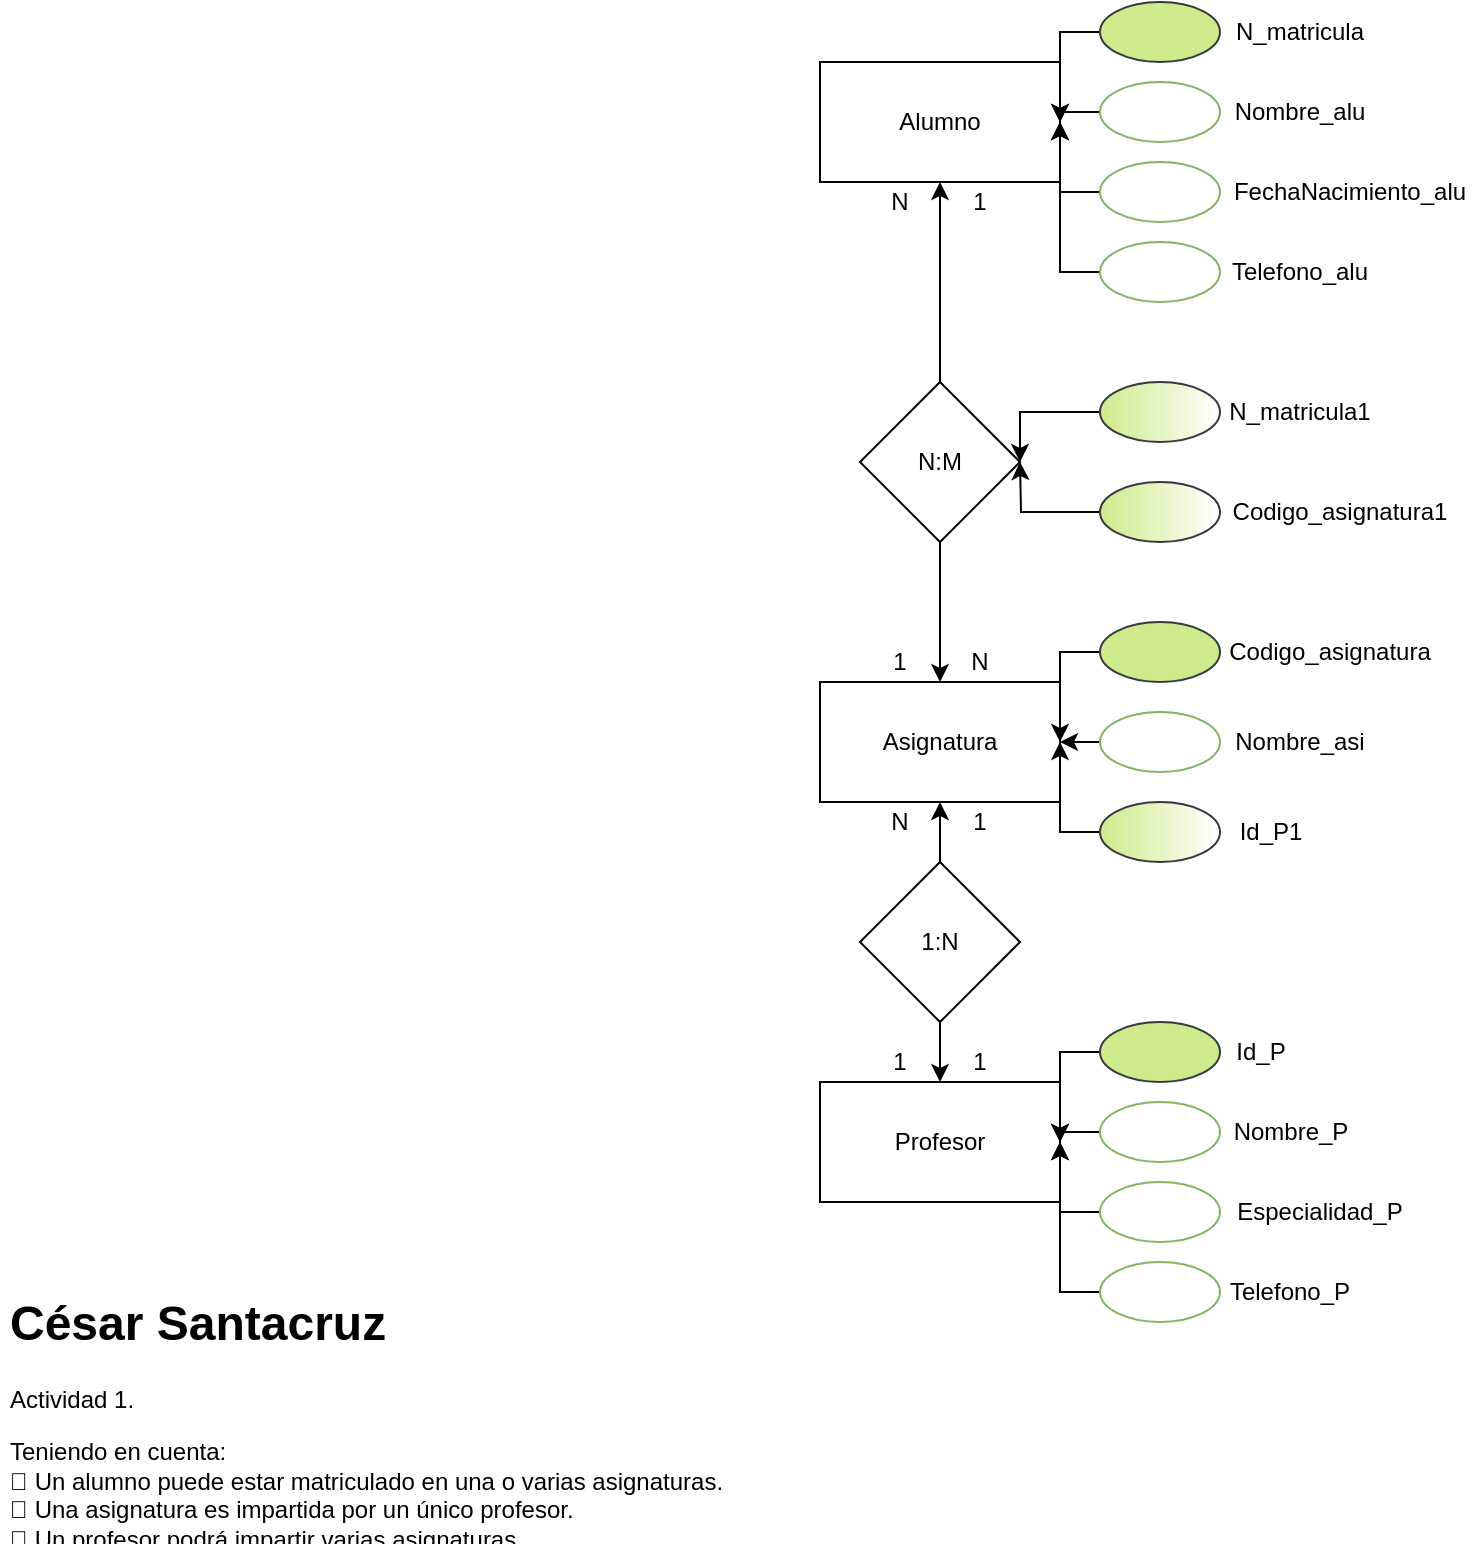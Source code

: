 <mxfile version="13.0.3" type="device"><diagram id="rh0MWhvu5XHq_53TTfsI" name="Page-1"><mxGraphModel dx="1686" dy="862" grid="1" gridSize="10" guides="1" tooltips="1" connect="1" arrows="1" fold="1" page="1" pageScale="1" pageWidth="1169" pageHeight="827" math="0" shadow="0"><root><mxCell id="0"/><mxCell id="1" parent="0"/><mxCell id="1gVGH_8Z15kiKfZJWQI2-1" value="Alumno" style="rounded=0;whiteSpace=wrap;html=1;" vertex="1" parent="1"><mxGeometry x="420" y="79" width="120" height="60" as="geometry"/></mxCell><mxCell id="1gVGH_8Z15kiKfZJWQI2-3" value="Profesor" style="rounded=0;whiteSpace=wrap;html=1;" vertex="1" parent="1"><mxGeometry x="420" y="589" width="120" height="60" as="geometry"/></mxCell><mxCell id="1gVGH_8Z15kiKfZJWQI2-4" value="Asignatura" style="rounded=0;whiteSpace=wrap;html=1;" vertex="1" parent="1"><mxGeometry x="420" y="389" width="120" height="60" as="geometry"/></mxCell><mxCell id="1gVGH_8Z15kiKfZJWQI2-5" style="edgeStyle=orthogonalEdgeStyle;rounded=0;orthogonalLoop=1;jettySize=auto;html=1;exitX=0;exitY=0.5;exitDx=0;exitDy=0;" edge="1" parent="1" source="1gVGH_8Z15kiKfZJWQI2-6"><mxGeometry relative="1" as="geometry"><mxPoint x="540" y="109" as="targetPoint"/></mxGeometry></mxCell><mxCell id="1gVGH_8Z15kiKfZJWQI2-6" value="" style="ellipse;whiteSpace=wrap;html=1;fillColor=#cdeb8b;strokeColor=#36393d;" vertex="1" parent="1"><mxGeometry x="560" y="49" width="60" height="30" as="geometry"/></mxCell><mxCell id="1gVGH_8Z15kiKfZJWQI2-7" style="edgeStyle=orthogonalEdgeStyle;rounded=0;orthogonalLoop=1;jettySize=auto;html=1;exitX=0;exitY=0.5;exitDx=0;exitDy=0;" edge="1" parent="1" source="1gVGH_8Z15kiKfZJWQI2-8"><mxGeometry relative="1" as="geometry"><mxPoint x="540" y="619" as="targetPoint"/></mxGeometry></mxCell><mxCell id="1gVGH_8Z15kiKfZJWQI2-8" value="" style="ellipse;whiteSpace=wrap;html=1;fillColor=#cdeb8b;strokeColor=#36393d;" vertex="1" parent="1"><mxGeometry x="560" y="559" width="60" height="30" as="geometry"/></mxCell><mxCell id="1gVGH_8Z15kiKfZJWQI2-122" style="edgeStyle=orthogonalEdgeStyle;rounded=0;orthogonalLoop=1;jettySize=auto;html=1;exitX=0;exitY=0.5;exitDx=0;exitDy=0;entryX=1;entryY=0.5;entryDx=0;entryDy=0;" edge="1" parent="1" source="1gVGH_8Z15kiKfZJWQI2-10" target="1gVGH_8Z15kiKfZJWQI2-4"><mxGeometry relative="1" as="geometry"><Array as="points"><mxPoint x="540" y="374"/></Array></mxGeometry></mxCell><mxCell id="1gVGH_8Z15kiKfZJWQI2-10" value="" style="ellipse;whiteSpace=wrap;html=1;fillColor=#cdeb8b;strokeColor=#36393d;" vertex="1" parent="1"><mxGeometry x="560" y="359" width="60" height="30" as="geometry"/></mxCell><mxCell id="1gVGH_8Z15kiKfZJWQI2-13" style="edgeStyle=orthogonalEdgeStyle;rounded=0;orthogonalLoop=1;jettySize=auto;html=1;exitX=0;exitY=0.5;exitDx=0;exitDy=0;entryX=1;entryY=0.5;entryDx=0;entryDy=0;" edge="1" parent="1" source="1gVGH_8Z15kiKfZJWQI2-14"><mxGeometry relative="1" as="geometry"><mxPoint x="540" y="109" as="targetPoint"/></mxGeometry></mxCell><mxCell id="1gVGH_8Z15kiKfZJWQI2-14" value="" style="ellipse;whiteSpace=wrap;html=1;fillColor=none;strokeColor=#82b366;" vertex="1" parent="1"><mxGeometry x="560" y="89" width="60" height="30" as="geometry"/></mxCell><mxCell id="1gVGH_8Z15kiKfZJWQI2-15" style="edgeStyle=orthogonalEdgeStyle;rounded=0;orthogonalLoop=1;jettySize=auto;html=1;exitX=0;exitY=0.5;exitDx=0;exitDy=0;entryX=1;entryY=0.5;entryDx=0;entryDy=0;" edge="1" parent="1" source="1gVGH_8Z15kiKfZJWQI2-16"><mxGeometry relative="1" as="geometry"><mxPoint x="540" y="109" as="targetPoint"/></mxGeometry></mxCell><mxCell id="1gVGH_8Z15kiKfZJWQI2-16" value="" style="ellipse;whiteSpace=wrap;html=1;fillColor=none;strokeColor=#82b366;" vertex="1" parent="1"><mxGeometry x="560" y="129" width="60" height="30" as="geometry"/></mxCell><mxCell id="1gVGH_8Z15kiKfZJWQI2-19" style="edgeStyle=orthogonalEdgeStyle;rounded=0;orthogonalLoop=1;jettySize=auto;html=1;exitX=0;exitY=0.5;exitDx=0;exitDy=0;" edge="1" parent="1" source="1gVGH_8Z15kiKfZJWQI2-20"><mxGeometry relative="1" as="geometry"><mxPoint x="540" y="109" as="targetPoint"/></mxGeometry></mxCell><mxCell id="1gVGH_8Z15kiKfZJWQI2-20" value="" style="ellipse;whiteSpace=wrap;html=1;fillColor=none;strokeColor=#82b366;" vertex="1" parent="1"><mxGeometry x="560" y="169" width="60" height="30" as="geometry"/></mxCell><mxCell id="1gVGH_8Z15kiKfZJWQI2-25" style="edgeStyle=orthogonalEdgeStyle;rounded=0;orthogonalLoop=1;jettySize=auto;html=1;exitX=0;exitY=0.5;exitDx=0;exitDy=0;" edge="1" parent="1" source="1gVGH_8Z15kiKfZJWQI2-26"><mxGeometry relative="1" as="geometry"><mxPoint x="540" y="619" as="targetPoint"/></mxGeometry></mxCell><mxCell id="1gVGH_8Z15kiKfZJWQI2-26" value="" style="ellipse;whiteSpace=wrap;html=1;fillColor=none;strokeColor=#82b366;" vertex="1" parent="1"><mxGeometry x="560" y="679" width="60" height="30" as="geometry"/></mxCell><mxCell id="1gVGH_8Z15kiKfZJWQI2-29" style="edgeStyle=orthogonalEdgeStyle;rounded=0;orthogonalLoop=1;jettySize=auto;html=1;exitX=0;exitY=0.5;exitDx=0;exitDy=0;entryX=1;entryY=0.5;entryDx=0;entryDy=0;" edge="1" parent="1" source="1gVGH_8Z15kiKfZJWQI2-30" target="1gVGH_8Z15kiKfZJWQI2-3"><mxGeometry relative="1" as="geometry"/></mxCell><mxCell id="1gVGH_8Z15kiKfZJWQI2-30" value="" style="ellipse;whiteSpace=wrap;html=1;fillColor=none;strokeColor=#82b366;" vertex="1" parent="1"><mxGeometry x="560" y="599" width="60" height="30" as="geometry"/></mxCell><mxCell id="1gVGH_8Z15kiKfZJWQI2-31" style="edgeStyle=orthogonalEdgeStyle;rounded=0;orthogonalLoop=1;jettySize=auto;html=1;exitX=0;exitY=0.5;exitDx=0;exitDy=0;entryX=1;entryY=0.5;entryDx=0;entryDy=0;" edge="1" parent="1" source="1gVGH_8Z15kiKfZJWQI2-32" target="1gVGH_8Z15kiKfZJWQI2-3"><mxGeometry relative="1" as="geometry"/></mxCell><mxCell id="1gVGH_8Z15kiKfZJWQI2-32" value="" style="ellipse;whiteSpace=wrap;html=1;fillColor=none;strokeColor=#82b366;" vertex="1" parent="1"><mxGeometry x="560" y="639" width="60" height="30" as="geometry"/></mxCell><mxCell id="1gVGH_8Z15kiKfZJWQI2-33" value="N_matricula" style="text;html=1;strokeColor=none;fillColor=none;align=center;verticalAlign=middle;whiteSpace=wrap;rounded=0;" vertex="1" parent="1"><mxGeometry x="620" y="54" width="80" height="20" as="geometry"/></mxCell><mxCell id="1gVGH_8Z15kiKfZJWQI2-34" value="Nombre_alu" style="text;html=1;strokeColor=none;fillColor=none;align=center;verticalAlign=middle;whiteSpace=wrap;rounded=0;" vertex="1" parent="1"><mxGeometry x="620" y="94" width="80" height="20" as="geometry"/></mxCell><mxCell id="1gVGH_8Z15kiKfZJWQI2-35" value="FechaNacimiento_alu" style="text;html=1;strokeColor=none;fillColor=none;align=center;verticalAlign=middle;whiteSpace=wrap;rounded=0;" vertex="1" parent="1"><mxGeometry x="620" y="134" width="130" height="20" as="geometry"/></mxCell><mxCell id="1gVGH_8Z15kiKfZJWQI2-36" value="Telefono_alu" style="text;html=1;strokeColor=none;fillColor=none;align=center;verticalAlign=middle;whiteSpace=wrap;rounded=0;" vertex="1" parent="1"><mxGeometry x="620" y="174" width="80" height="20" as="geometry"/></mxCell><mxCell id="1gVGH_8Z15kiKfZJWQI2-50" value="Id_P" style="text;html=1;align=center;verticalAlign=middle;resizable=0;points=[];autosize=1;" vertex="1" parent="1"><mxGeometry x="620" y="564" width="40" height="20" as="geometry"/></mxCell><mxCell id="1gVGH_8Z15kiKfZJWQI2-51" value="Nombre_P" style="text;html=1;align=center;verticalAlign=middle;resizable=0;points=[];autosize=1;" vertex="1" parent="1"><mxGeometry x="620" y="604" width="70" height="20" as="geometry"/></mxCell><mxCell id="1gVGH_8Z15kiKfZJWQI2-52" value="Especialidad_P" style="text;html=1;strokeColor=none;fillColor=none;align=center;verticalAlign=middle;whiteSpace=wrap;rounded=0;shadow=0;" vertex="1" parent="1"><mxGeometry x="620" y="644" width="100" height="20" as="geometry"/></mxCell><mxCell id="1gVGH_8Z15kiKfZJWQI2-53" value="Telefono_P" style="text;html=1;strokeColor=none;fillColor=none;align=center;verticalAlign=middle;whiteSpace=wrap;rounded=0;shadow=0;" vertex="1" parent="1"><mxGeometry x="620" y="684" width="70" height="20" as="geometry"/></mxCell><mxCell id="1gVGH_8Z15kiKfZJWQI2-120" style="edgeStyle=orthogonalEdgeStyle;rounded=0;orthogonalLoop=1;jettySize=auto;html=1;exitX=0;exitY=0.5;exitDx=0;exitDy=0;entryX=1;entryY=0.5;entryDx=0;entryDy=0;" edge="1" parent="1" source="1gVGH_8Z15kiKfZJWQI2-56" target="1gVGH_8Z15kiKfZJWQI2-4"><mxGeometry relative="1" as="geometry"/></mxCell><mxCell id="1gVGH_8Z15kiKfZJWQI2-56" value="" style="ellipse;whiteSpace=wrap;html=1;fillColor=none;strokeColor=#82b366;" vertex="1" parent="1"><mxGeometry x="560" y="404" width="60" height="30" as="geometry"/></mxCell><mxCell id="1gVGH_8Z15kiKfZJWQI2-59" value="Nombre_asi" style="text;html=1;strokeColor=none;fillColor=none;align=center;verticalAlign=middle;whiteSpace=wrap;rounded=0;shadow=0;" vertex="1" parent="1"><mxGeometry x="620" y="409" width="80" height="20" as="geometry"/></mxCell><mxCell id="1gVGH_8Z15kiKfZJWQI2-61" value="Codigo_asignatura" style="text;html=1;strokeColor=none;fillColor=none;align=center;verticalAlign=middle;whiteSpace=wrap;rounded=0;shadow=0;" vertex="1" parent="1"><mxGeometry x="620" y="364" width="110" height="20" as="geometry"/></mxCell><mxCell id="1gVGH_8Z15kiKfZJWQI2-77" style="edgeStyle=orthogonalEdgeStyle;rounded=0;orthogonalLoop=1;jettySize=auto;html=1;exitX=0.5;exitY=0;exitDx=0;exitDy=0;entryX=0.5;entryY=1;entryDx=0;entryDy=0;" edge="1" parent="1" source="1gVGH_8Z15kiKfZJWQI2-78" target="1gVGH_8Z15kiKfZJWQI2-1"><mxGeometry relative="1" as="geometry"><mxPoint x="250" y="424" as="sourcePoint"/><mxPoint x="480" y="174" as="targetPoint"/><Array as="points"><mxPoint x="480" y="229"/><mxPoint x="480" y="229"/></Array></mxGeometry></mxCell><mxCell id="1gVGH_8Z15kiKfZJWQI2-123" style="edgeStyle=orthogonalEdgeStyle;rounded=0;orthogonalLoop=1;jettySize=auto;html=1;exitX=0.5;exitY=1;exitDx=0;exitDy=0;entryX=0.5;entryY=0;entryDx=0;entryDy=0;" edge="1" parent="1" source="1gVGH_8Z15kiKfZJWQI2-78" target="1gVGH_8Z15kiKfZJWQI2-4"><mxGeometry relative="1" as="geometry"><mxPoint x="480" y="360" as="targetPoint"/></mxGeometry></mxCell><mxCell id="1gVGH_8Z15kiKfZJWQI2-78" value="N:M" style="rhombus;whiteSpace=wrap;html=1;fillColor=none;" vertex="1" parent="1"><mxGeometry x="440" y="239" width="80" height="80" as="geometry"/></mxCell><mxCell id="1gVGH_8Z15kiKfZJWQI2-79" value="1" style="text;html=1;strokeColor=none;fillColor=none;align=center;verticalAlign=middle;whiteSpace=wrap;rounded=0;shadow=0;" vertex="1" parent="1"><mxGeometry x="480" y="139" width="40" height="20" as="geometry"/></mxCell><mxCell id="1gVGH_8Z15kiKfZJWQI2-81" value="N" style="text;html=1;strokeColor=none;fillColor=none;align=center;verticalAlign=middle;whiteSpace=wrap;rounded=0;shadow=0;" vertex="1" parent="1"><mxGeometry x="440" y="139" width="40" height="20" as="geometry"/></mxCell><mxCell id="1gVGH_8Z15kiKfZJWQI2-84" style="edgeStyle=orthogonalEdgeStyle;rounded=0;orthogonalLoop=1;jettySize=auto;html=1;exitX=0;exitY=0.5;exitDx=0;exitDy=0;" edge="1" parent="1" source="1gVGH_8Z15kiKfZJWQI2-85"><mxGeometry relative="1" as="geometry"><mxPoint x="520" y="279" as="targetPoint"/></mxGeometry></mxCell><mxCell id="1gVGH_8Z15kiKfZJWQI2-85" value="" style="ellipse;whiteSpace=wrap;html=1;fillColor=#cdeb8b;strokeColor=#36393d;fillOpacity=100;shadow=0;gradientDirection=east;gradientColor=#ffffff;" vertex="1" parent="1"><mxGeometry x="560" y="289" width="60" height="30" as="geometry"/></mxCell><mxCell id="1gVGH_8Z15kiKfZJWQI2-87" style="edgeStyle=orthogonalEdgeStyle;rounded=0;orthogonalLoop=1;jettySize=auto;html=1;exitX=0;exitY=0.5;exitDx=0;exitDy=0;entryX=1;entryY=0.5;entryDx=0;entryDy=0;" edge="1" parent="1" source="1gVGH_8Z15kiKfZJWQI2-88" target="1gVGH_8Z15kiKfZJWQI2-78"><mxGeometry relative="1" as="geometry"><Array as="points"><mxPoint x="520" y="254"/></Array></mxGeometry></mxCell><mxCell id="1gVGH_8Z15kiKfZJWQI2-88" value="" style="ellipse;whiteSpace=wrap;html=1;fillColor=#cdeb8b;strokeColor=#36393d;fillOpacity=100;shadow=0;gradientDirection=east;gradientColor=#ffffff;" vertex="1" parent="1"><mxGeometry x="560" y="239" width="60" height="30" as="geometry"/></mxCell><mxCell id="1gVGH_8Z15kiKfZJWQI2-112" style="edgeStyle=orthogonalEdgeStyle;rounded=0;orthogonalLoop=1;jettySize=auto;html=1;exitX=0.5;exitY=0;exitDx=0;exitDy=0;entryX=0.5;entryY=1;entryDx=0;entryDy=0;" edge="1" parent="1" source="1gVGH_8Z15kiKfZJWQI2-91" target="1gVGH_8Z15kiKfZJWQI2-4"><mxGeometry relative="1" as="geometry"/></mxCell><mxCell id="1gVGH_8Z15kiKfZJWQI2-124" style="edgeStyle=orthogonalEdgeStyle;rounded=0;orthogonalLoop=1;jettySize=auto;html=1;exitX=0.5;exitY=1;exitDx=0;exitDy=0;entryX=0.5;entryY=0;entryDx=0;entryDy=0;" edge="1" parent="1" source="1gVGH_8Z15kiKfZJWQI2-91" target="1gVGH_8Z15kiKfZJWQI2-3"><mxGeometry relative="1" as="geometry"/></mxCell><mxCell id="1gVGH_8Z15kiKfZJWQI2-91" value="1:N" style="rhombus;whiteSpace=wrap;html=1;fillColor=none;" vertex="1" parent="1"><mxGeometry x="440" y="479" width="80" height="80" as="geometry"/></mxCell><mxCell id="1gVGH_8Z15kiKfZJWQI2-92" value="1" style="text;html=1;strokeColor=none;fillColor=none;align=center;verticalAlign=middle;whiteSpace=wrap;rounded=0;shadow=0;" vertex="1" parent="1"><mxGeometry x="440" y="569" width="40" height="20" as="geometry"/></mxCell><mxCell id="1gVGH_8Z15kiKfZJWQI2-93" value="1" style="text;html=1;strokeColor=none;fillColor=none;align=center;verticalAlign=middle;whiteSpace=wrap;rounded=0;shadow=0;" vertex="1" parent="1"><mxGeometry x="480" y="449" width="40" height="20" as="geometry"/></mxCell><mxCell id="1gVGH_8Z15kiKfZJWQI2-94" value="1" style="text;html=1;strokeColor=none;fillColor=none;align=center;verticalAlign=middle;whiteSpace=wrap;rounded=0;shadow=0;" vertex="1" parent="1"><mxGeometry x="480" y="569" width="40" height="20" as="geometry"/></mxCell><mxCell id="1gVGH_8Z15kiKfZJWQI2-95" value="N" style="text;html=1;strokeColor=none;fillColor=none;align=center;verticalAlign=middle;whiteSpace=wrap;rounded=0;shadow=0;" vertex="1" parent="1"><mxGeometry x="440" y="449" width="40" height="20" as="geometry"/></mxCell><mxCell id="1gVGH_8Z15kiKfZJWQI2-104" value="N" style="text;html=1;strokeColor=none;fillColor=none;align=center;verticalAlign=middle;whiteSpace=wrap;rounded=0;shadow=0;" vertex="1" parent="1"><mxGeometry x="480" y="369" width="40" height="20" as="geometry"/></mxCell><mxCell id="1gVGH_8Z15kiKfZJWQI2-105" value="1" style="text;html=1;strokeColor=none;fillColor=none;align=center;verticalAlign=middle;whiteSpace=wrap;rounded=0;shadow=0;" vertex="1" parent="1"><mxGeometry x="440" y="369" width="40" height="20" as="geometry"/></mxCell><mxCell id="1gVGH_8Z15kiKfZJWQI2-106" value="N_matricula1" style="text;html=1;strokeColor=none;fillColor=none;align=center;verticalAlign=middle;whiteSpace=wrap;rounded=0;" vertex="1" parent="1"><mxGeometry x="620" y="244" width="80" height="20" as="geometry"/></mxCell><mxCell id="1gVGH_8Z15kiKfZJWQI2-107" value="Codigo_asignatura1" style="text;html=1;strokeColor=none;fillColor=none;align=center;verticalAlign=middle;whiteSpace=wrap;rounded=0;shadow=0;" vertex="1" parent="1"><mxGeometry x="620" y="294" width="120" height="20" as="geometry"/></mxCell><mxCell id="1gVGH_8Z15kiKfZJWQI2-121" style="edgeStyle=orthogonalEdgeStyle;rounded=0;orthogonalLoop=1;jettySize=auto;html=1;exitX=0;exitY=0.5;exitDx=0;exitDy=0;" edge="1" parent="1" source="1gVGH_8Z15kiKfZJWQI2-108"><mxGeometry relative="1" as="geometry"><mxPoint x="540" y="419" as="targetPoint"/></mxGeometry></mxCell><mxCell id="1gVGH_8Z15kiKfZJWQI2-108" value="" style="ellipse;whiteSpace=wrap;html=1;fillColor=#cdeb8b;strokeColor=#36393d;fillOpacity=100;shadow=0;gradientDirection=east;gradientColor=#ffffff;" vertex="1" parent="1"><mxGeometry x="560" y="449" width="60" height="30" as="geometry"/></mxCell><mxCell id="1gVGH_8Z15kiKfZJWQI2-109" value="Id_P1" style="text;html=1;align=center;verticalAlign=middle;resizable=0;points=[];autosize=1;" vertex="1" parent="1"><mxGeometry x="620" y="454" width="50" height="20" as="geometry"/></mxCell><mxCell id="1gVGH_8Z15kiKfZJWQI2-126" value="&lt;h1&gt;César Santacruz&lt;/h1&gt;&lt;p&gt;Actividad 1.&lt;/p&gt;&lt;p&gt;Teniendo en cuenta:&lt;br/&gt; Un alumno puede estar matriculado en una o varias asignaturas.&lt;br/&gt; Una asignatura es impartida por un único profesor.&lt;br/&gt; Un profesor podrá impartir varias asignaturas.&lt;br&gt;&lt;/p&gt;&lt;p&gt;&lt;br&gt;&lt;/p&gt;" style="text;html=1;strokeColor=none;fillColor=none;spacing=5;spacingTop=-20;whiteSpace=wrap;overflow=hidden;rounded=0;" vertex="1" parent="1"><mxGeometry x="10" y="690" width="520" height="130" as="geometry"/></mxCell></root></mxGraphModel></diagram></mxfile>